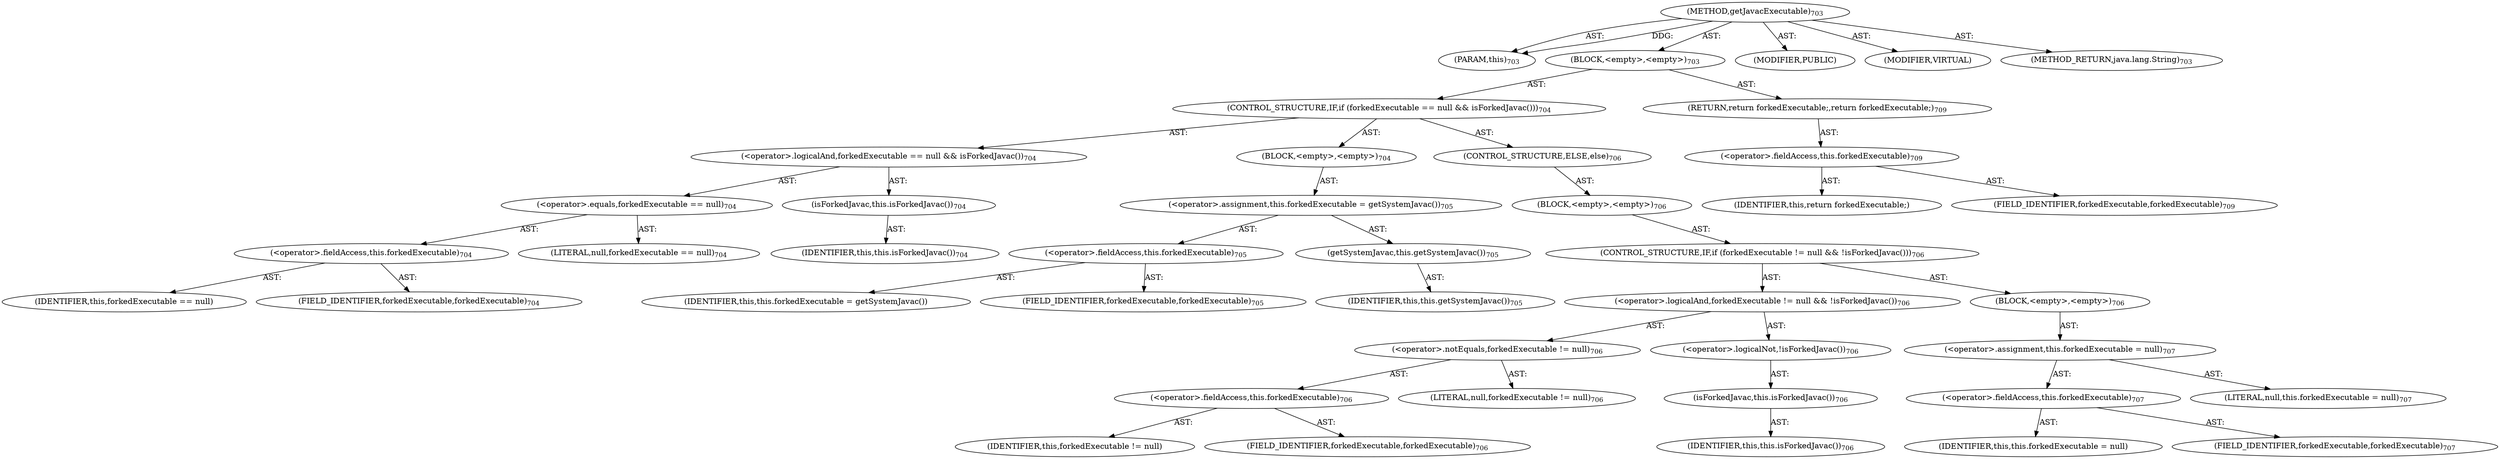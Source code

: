 digraph "getJavacExecutable" {  
"111669149753" [label = <(METHOD,getJavacExecutable)<SUB>703</SUB>> ]
"115964117016" [label = <(PARAM,this)<SUB>703</SUB>> ]
"25769803856" [label = <(BLOCK,&lt;empty&gt;,&lt;empty&gt;)<SUB>703</SUB>> ]
"47244640279" [label = <(CONTROL_STRUCTURE,IF,if (forkedExecutable == null &amp;&amp; isForkedJavac()))<SUB>704</SUB>> ]
"30064771288" [label = <(&lt;operator&gt;.logicalAnd,forkedExecutable == null &amp;&amp; isForkedJavac())<SUB>704</SUB>> ]
"30064771289" [label = <(&lt;operator&gt;.equals,forkedExecutable == null)<SUB>704</SUB>> ]
"30064771290" [label = <(&lt;operator&gt;.fieldAccess,this.forkedExecutable)<SUB>704</SUB>> ]
"68719476919" [label = <(IDENTIFIER,this,forkedExecutable == null)> ]
"55834574954" [label = <(FIELD_IDENTIFIER,forkedExecutable,forkedExecutable)<SUB>704</SUB>> ]
"90194313247" [label = <(LITERAL,null,forkedExecutable == null)<SUB>704</SUB>> ]
"30064771291" [label = <(isForkedJavac,this.isForkedJavac())<SUB>704</SUB>> ]
"68719476764" [label = <(IDENTIFIER,this,this.isForkedJavac())<SUB>704</SUB>> ]
"25769803857" [label = <(BLOCK,&lt;empty&gt;,&lt;empty&gt;)<SUB>704</SUB>> ]
"30064771292" [label = <(&lt;operator&gt;.assignment,this.forkedExecutable = getSystemJavac())<SUB>705</SUB>> ]
"30064771293" [label = <(&lt;operator&gt;.fieldAccess,this.forkedExecutable)<SUB>705</SUB>> ]
"68719476920" [label = <(IDENTIFIER,this,this.forkedExecutable = getSystemJavac())> ]
"55834574955" [label = <(FIELD_IDENTIFIER,forkedExecutable,forkedExecutable)<SUB>705</SUB>> ]
"30064771294" [label = <(getSystemJavac,this.getSystemJavac())<SUB>705</SUB>> ]
"68719476765" [label = <(IDENTIFIER,this,this.getSystemJavac())<SUB>705</SUB>> ]
"47244640280" [label = <(CONTROL_STRUCTURE,ELSE,else)<SUB>706</SUB>> ]
"25769803858" [label = <(BLOCK,&lt;empty&gt;,&lt;empty&gt;)<SUB>706</SUB>> ]
"47244640281" [label = <(CONTROL_STRUCTURE,IF,if (forkedExecutable != null &amp;&amp; !isForkedJavac()))<SUB>706</SUB>> ]
"30064771295" [label = <(&lt;operator&gt;.logicalAnd,forkedExecutable != null &amp;&amp; !isForkedJavac())<SUB>706</SUB>> ]
"30064771296" [label = <(&lt;operator&gt;.notEquals,forkedExecutable != null)<SUB>706</SUB>> ]
"30064771297" [label = <(&lt;operator&gt;.fieldAccess,this.forkedExecutable)<SUB>706</SUB>> ]
"68719476921" [label = <(IDENTIFIER,this,forkedExecutable != null)> ]
"55834574956" [label = <(FIELD_IDENTIFIER,forkedExecutable,forkedExecutable)<SUB>706</SUB>> ]
"90194313248" [label = <(LITERAL,null,forkedExecutable != null)<SUB>706</SUB>> ]
"30064771298" [label = <(&lt;operator&gt;.logicalNot,!isForkedJavac())<SUB>706</SUB>> ]
"30064771299" [label = <(isForkedJavac,this.isForkedJavac())<SUB>706</SUB>> ]
"68719476766" [label = <(IDENTIFIER,this,this.isForkedJavac())<SUB>706</SUB>> ]
"25769803859" [label = <(BLOCK,&lt;empty&gt;,&lt;empty&gt;)<SUB>706</SUB>> ]
"30064771300" [label = <(&lt;operator&gt;.assignment,this.forkedExecutable = null)<SUB>707</SUB>> ]
"30064771301" [label = <(&lt;operator&gt;.fieldAccess,this.forkedExecutable)<SUB>707</SUB>> ]
"68719476922" [label = <(IDENTIFIER,this,this.forkedExecutable = null)> ]
"55834574957" [label = <(FIELD_IDENTIFIER,forkedExecutable,forkedExecutable)<SUB>707</SUB>> ]
"90194313249" [label = <(LITERAL,null,this.forkedExecutable = null)<SUB>707</SUB>> ]
"146028888093" [label = <(RETURN,return forkedExecutable;,return forkedExecutable;)<SUB>709</SUB>> ]
"30064771302" [label = <(&lt;operator&gt;.fieldAccess,this.forkedExecutable)<SUB>709</SUB>> ]
"68719476923" [label = <(IDENTIFIER,this,return forkedExecutable;)> ]
"55834574958" [label = <(FIELD_IDENTIFIER,forkedExecutable,forkedExecutable)<SUB>709</SUB>> ]
"133143986319" [label = <(MODIFIER,PUBLIC)> ]
"133143986320" [label = <(MODIFIER,VIRTUAL)> ]
"128849018937" [label = <(METHOD_RETURN,java.lang.String)<SUB>703</SUB>> ]
  "111669149753" -> "115964117016"  [ label = "AST: "] 
  "111669149753" -> "25769803856"  [ label = "AST: "] 
  "111669149753" -> "133143986319"  [ label = "AST: "] 
  "111669149753" -> "133143986320"  [ label = "AST: "] 
  "111669149753" -> "128849018937"  [ label = "AST: "] 
  "25769803856" -> "47244640279"  [ label = "AST: "] 
  "25769803856" -> "146028888093"  [ label = "AST: "] 
  "47244640279" -> "30064771288"  [ label = "AST: "] 
  "47244640279" -> "25769803857"  [ label = "AST: "] 
  "47244640279" -> "47244640280"  [ label = "AST: "] 
  "30064771288" -> "30064771289"  [ label = "AST: "] 
  "30064771288" -> "30064771291"  [ label = "AST: "] 
  "30064771289" -> "30064771290"  [ label = "AST: "] 
  "30064771289" -> "90194313247"  [ label = "AST: "] 
  "30064771290" -> "68719476919"  [ label = "AST: "] 
  "30064771290" -> "55834574954"  [ label = "AST: "] 
  "30064771291" -> "68719476764"  [ label = "AST: "] 
  "25769803857" -> "30064771292"  [ label = "AST: "] 
  "30064771292" -> "30064771293"  [ label = "AST: "] 
  "30064771292" -> "30064771294"  [ label = "AST: "] 
  "30064771293" -> "68719476920"  [ label = "AST: "] 
  "30064771293" -> "55834574955"  [ label = "AST: "] 
  "30064771294" -> "68719476765"  [ label = "AST: "] 
  "47244640280" -> "25769803858"  [ label = "AST: "] 
  "25769803858" -> "47244640281"  [ label = "AST: "] 
  "47244640281" -> "30064771295"  [ label = "AST: "] 
  "47244640281" -> "25769803859"  [ label = "AST: "] 
  "30064771295" -> "30064771296"  [ label = "AST: "] 
  "30064771295" -> "30064771298"  [ label = "AST: "] 
  "30064771296" -> "30064771297"  [ label = "AST: "] 
  "30064771296" -> "90194313248"  [ label = "AST: "] 
  "30064771297" -> "68719476921"  [ label = "AST: "] 
  "30064771297" -> "55834574956"  [ label = "AST: "] 
  "30064771298" -> "30064771299"  [ label = "AST: "] 
  "30064771299" -> "68719476766"  [ label = "AST: "] 
  "25769803859" -> "30064771300"  [ label = "AST: "] 
  "30064771300" -> "30064771301"  [ label = "AST: "] 
  "30064771300" -> "90194313249"  [ label = "AST: "] 
  "30064771301" -> "68719476922"  [ label = "AST: "] 
  "30064771301" -> "55834574957"  [ label = "AST: "] 
  "146028888093" -> "30064771302"  [ label = "AST: "] 
  "30064771302" -> "68719476923"  [ label = "AST: "] 
  "30064771302" -> "55834574958"  [ label = "AST: "] 
  "111669149753" -> "115964117016"  [ label = "DDG: "] 
}
